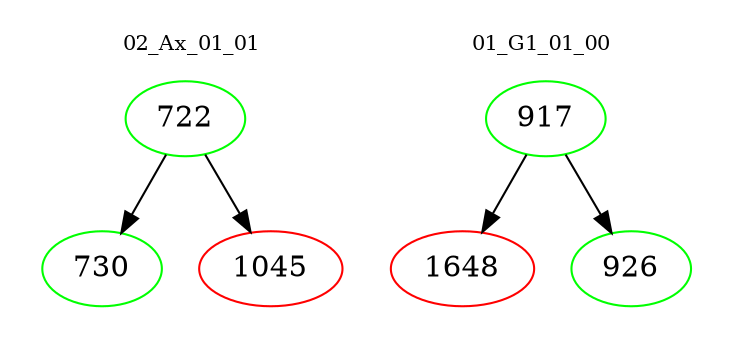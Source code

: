 digraph{
subgraph cluster_0 {
color = white
label = "02_Ax_01_01";
fontsize=10;
T0_722 [label="722", color="green"]
T0_722 -> T0_730 [color="black"]
T0_730 [label="730", color="green"]
T0_722 -> T0_1045 [color="black"]
T0_1045 [label="1045", color="red"]
}
subgraph cluster_1 {
color = white
label = "01_G1_01_00";
fontsize=10;
T1_917 [label="917", color="green"]
T1_917 -> T1_1648 [color="black"]
T1_1648 [label="1648", color="red"]
T1_917 -> T1_926 [color="black"]
T1_926 [label="926", color="green"]
}
}
